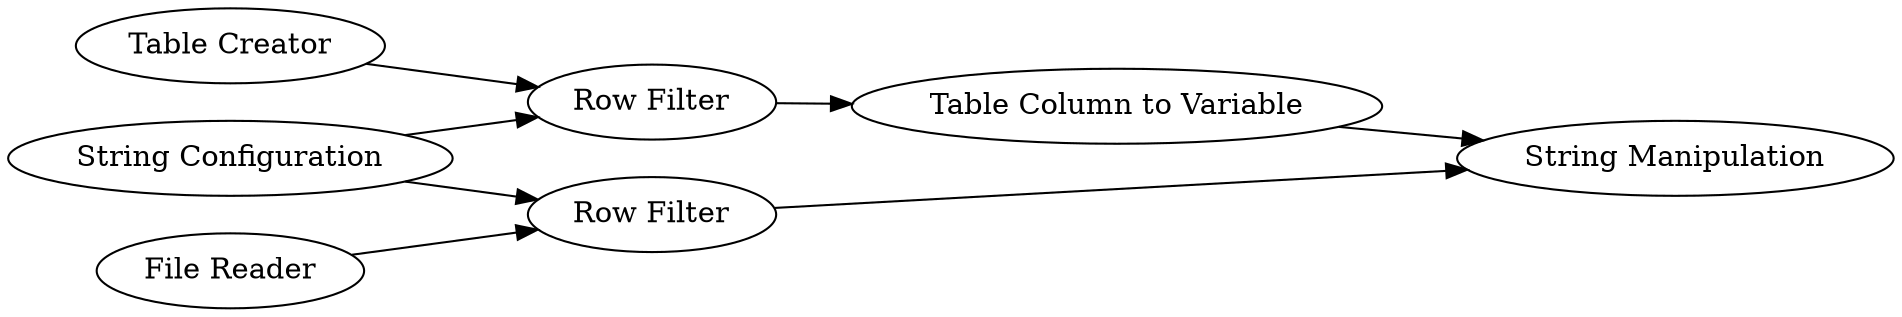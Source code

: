 digraph {
	"-1543857493664090096_15" [label="Table Column to Variable"]
	"-1543857493664090096_14" [label="Row Filter"]
	"-1543857493664090096_11" [label="String Configuration"]
	"-1543857493664090096_13" [label="Table Creator"]
	"-1543857493664090096_9" [label="Row Filter"]
	"-1543857493664090096_12" [label="String Manipulation"]
	"-1543857493664090096_8" [label="File Reader"]
	"-1543857493664090096_13" -> "-1543857493664090096_14"
	"-1543857493664090096_15" -> "-1543857493664090096_12"
	"-1543857493664090096_8" -> "-1543857493664090096_9"
	"-1543857493664090096_11" -> "-1543857493664090096_9"
	"-1543857493664090096_14" -> "-1543857493664090096_15"
	"-1543857493664090096_11" -> "-1543857493664090096_14"
	"-1543857493664090096_9" -> "-1543857493664090096_12"
	rankdir=LR
}
